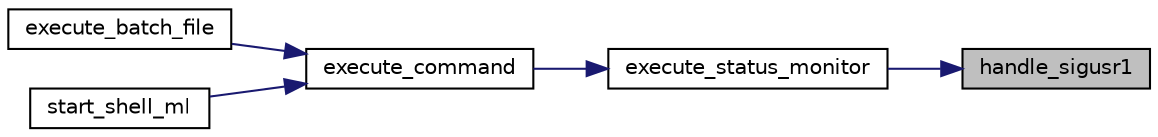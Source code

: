 digraph "handle_sigusr1"
{
 // LATEX_PDF_SIZE
  edge [fontname="Helvetica",fontsize="10",labelfontname="Helvetica",labelfontsize="10"];
  node [fontname="Helvetica",fontsize="10",shape=record];
  rankdir="RL";
  Node1 [label="handle_sigusr1",height=0.2,width=0.4,color="black", fillcolor="grey75", style="filled", fontcolor="black",tooltip="You don't call this function directly, this is a handler."];
  Node1 -> Node2 [dir="back",color="midnightblue",fontsize="10",style="solid",fontname="Helvetica"];
  Node2 [label="execute_status_monitor",height=0.2,width=0.4,color="black", fillcolor="white", style="filled",URL="$shell_8h.html#abad62862aacbcb4b909861896ffe5c65",tooltip="Executes the \"status_monitor\" command, that shows the \"metrics\" app, if it was init by this Shell."];
  Node2 -> Node3 [dir="back",color="midnightblue",fontsize="10",style="solid",fontname="Helvetica"];
  Node3 [label="execute_command",height=0.2,width=0.4,color="black", fillcolor="white", style="filled",URL="$shell_8h.html#af4d001c69e9117bdd4a376cdfc19ebaa",tooltip="Executes certain command, could be an internal one, external one, or unexistent."];
  Node3 -> Node4 [dir="back",color="midnightblue",fontsize="10",style="solid",fontname="Helvetica"];
  Node4 [label="execute_batch_file",height=0.2,width=0.4,color="black", fillcolor="white", style="filled",URL="$shell_8h.html#a12cd2bfd0ac9c31c478b2eb2c9ba5e07",tooltip="Tries to execute a certain (no comments, one line per command) batch file."];
  Node3 -> Node5 [dir="back",color="midnightblue",fontsize="10",style="solid",fontname="Helvetica"];
  Node5 [label="start_shell_ml",height=0.2,width=0.4,color="black", fillcolor="white", style="filled",URL="$shell_8h.html#aa0b33b10ee17128cdb061acf8707afd1",tooltip="Starts the custom shell main loop."];
}
